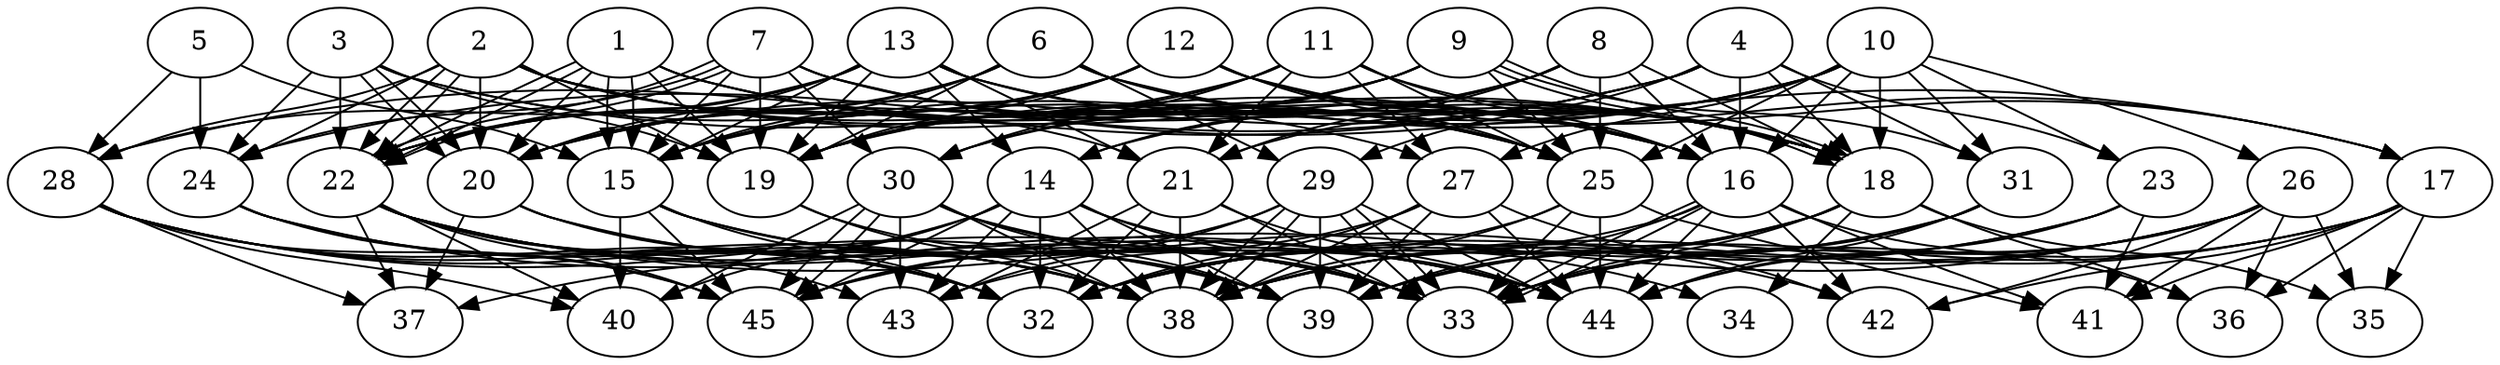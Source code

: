 // DAG automatically generated by daggen at Thu Oct  3 14:07:24 2019
// ./daggen --dot -n 45 --ccr 0.4 --fat 0.7 --regular 0.5 --density 0.9 --mindata 5242880 --maxdata 52428800 
digraph G {
  1 [size="102213120", alpha="0.18", expect_size="40885248"] 
  1 -> 15 [size ="40885248"]
  1 -> 15 [size ="40885248"]
  1 -> 16 [size ="40885248"]
  1 -> 18 [size ="40885248"]
  1 -> 19 [size ="40885248"]
  1 -> 20 [size ="40885248"]
  1 -> 22 [size ="40885248"]
  1 -> 22 [size ="40885248"]
  1 -> 25 [size ="40885248"]
  2 [size="96517120", alpha="0.08", expect_size="38606848"] 
  2 -> 16 [size ="38606848"]
  2 -> 18 [size ="38606848"]
  2 -> 19 [size ="38606848"]
  2 -> 20 [size ="38606848"]
  2 -> 21 [size ="38606848"]
  2 -> 22 [size ="38606848"]
  2 -> 22 [size ="38606848"]
  2 -> 24 [size ="38606848"]
  2 -> 25 [size ="38606848"]
  2 -> 28 [size ="38606848"]
  3 [size="19320320", alpha="0.10", expect_size="7728128"] 
  3 -> 16 [size ="7728128"]
  3 -> 19 [size ="7728128"]
  3 -> 20 [size ="7728128"]
  3 -> 20 [size ="7728128"]
  3 -> 22 [size ="7728128"]
  3 -> 24 [size ="7728128"]
  3 -> 27 [size ="7728128"]
  4 [size="60940800", alpha="0.01", expect_size="24376320"] 
  4 -> 16 [size ="24376320"]
  4 -> 18 [size ="24376320"]
  4 -> 20 [size ="24376320"]
  4 -> 23 [size ="24376320"]
  4 -> 24 [size ="24376320"]
  4 -> 28 [size ="24376320"]
  4 -> 29 [size ="24376320"]
  4 -> 31 [size ="24376320"]
  5 [size="66654720", alpha="0.11", expect_size="26661888"] 
  5 -> 15 [size ="26661888"]
  5 -> 24 [size ="26661888"]
  5 -> 28 [size ="26661888"]
  6 [size="45140480", alpha="0.19", expect_size="18056192"] 
  6 -> 15 [size ="18056192"]
  6 -> 17 [size ="18056192"]
  6 -> 18 [size ="18056192"]
  6 -> 19 [size ="18056192"]
  6 -> 20 [size ="18056192"]
  6 -> 22 [size ="18056192"]
  6 -> 25 [size ="18056192"]
  6 -> 29 [size ="18056192"]
  7 [size="60520960", alpha="0.14", expect_size="24208384"] 
  7 -> 15 [size ="24208384"]
  7 -> 17 [size ="24208384"]
  7 -> 18 [size ="24208384"]
  7 -> 19 [size ="24208384"]
  7 -> 22 [size ="24208384"]
  7 -> 22 [size ="24208384"]
  7 -> 24 [size ="24208384"]
  7 -> 25 [size ="24208384"]
  7 -> 30 [size ="24208384"]
  8 [size="17566720", alpha="0.03", expect_size="7026688"] 
  8 -> 14 [size ="7026688"]
  8 -> 16 [size ="7026688"]
  8 -> 18 [size ="7026688"]
  8 -> 19 [size ="7026688"]
  8 -> 21 [size ="7026688"]
  8 -> 25 [size ="7026688"]
  8 -> 30 [size ="7026688"]
  9 [size="64737280", alpha="0.09", expect_size="25894912"] 
  9 -> 15 [size ="25894912"]
  9 -> 18 [size ="25894912"]
  9 -> 18 [size ="25894912"]
  9 -> 19 [size ="25894912"]
  9 -> 20 [size ="25894912"]
  9 -> 25 [size ="25894912"]
  9 -> 30 [size ="25894912"]
  9 -> 31 [size ="25894912"]
  10 [size="49469440", alpha="0.06", expect_size="19787776"] 
  10 -> 14 [size ="19787776"]
  10 -> 15 [size ="19787776"]
  10 -> 16 [size ="19787776"]
  10 -> 18 [size ="19787776"]
  10 -> 19 [size ="19787776"]
  10 -> 21 [size ="19787776"]
  10 -> 23 [size ="19787776"]
  10 -> 25 [size ="19787776"]
  10 -> 26 [size ="19787776"]
  10 -> 27 [size ="19787776"]
  10 -> 31 [size ="19787776"]
  11 [size="20019200", alpha="0.14", expect_size="8007680"] 
  11 -> 16 [size ="8007680"]
  11 -> 18 [size ="8007680"]
  11 -> 19 [size ="8007680"]
  11 -> 21 [size ="8007680"]
  11 -> 22 [size ="8007680"]
  11 -> 25 [size ="8007680"]
  11 -> 27 [size ="8007680"]
  11 -> 30 [size ="8007680"]
  12 [size="126963200", alpha="0.04", expect_size="50785280"] 
  12 -> 15 [size ="50785280"]
  12 -> 16 [size ="50785280"]
  12 -> 17 [size ="50785280"]
  12 -> 18 [size ="50785280"]
  12 -> 19 [size ="50785280"]
  12 -> 20 [size ="50785280"]
  12 -> 22 [size ="50785280"]
  12 -> 25 [size ="50785280"]
  13 [size="56983040", alpha="0.11", expect_size="22793216"] 
  13 -> 14 [size ="22793216"]
  13 -> 15 [size ="22793216"]
  13 -> 16 [size ="22793216"]
  13 -> 18 [size ="22793216"]
  13 -> 19 [size ="22793216"]
  13 -> 20 [size ="22793216"]
  13 -> 21 [size ="22793216"]
  13 -> 22 [size ="22793216"]
  13 -> 25 [size ="22793216"]
  13 -> 28 [size ="22793216"]
  14 [size="117114880", alpha="0.06", expect_size="46845952"] 
  14 -> 32 [size ="46845952"]
  14 -> 33 [size ="46845952"]
  14 -> 37 [size ="46845952"]
  14 -> 38 [size ="46845952"]
  14 -> 39 [size ="46845952"]
  14 -> 40 [size ="46845952"]
  14 -> 43 [size ="46845952"]
  14 -> 44 [size ="46845952"]
  14 -> 45 [size ="46845952"]
  15 [size="122355200", alpha="0.00", expect_size="48942080"] 
  15 -> 32 [size ="48942080"]
  15 -> 33 [size ="48942080"]
  15 -> 39 [size ="48942080"]
  15 -> 40 [size ="48942080"]
  15 -> 44 [size ="48942080"]
  15 -> 45 [size ="48942080"]
  16 [size="70960640", alpha="0.19", expect_size="28384256"] 
  16 -> 33 [size ="28384256"]
  16 -> 33 [size ="28384256"]
  16 -> 36 [size ="28384256"]
  16 -> 39 [size ="28384256"]
  16 -> 41 [size ="28384256"]
  16 -> 42 [size ="28384256"]
  16 -> 43 [size ="28384256"]
  16 -> 44 [size ="28384256"]
  17 [size="62804480", alpha="0.12", expect_size="25121792"] 
  17 -> 33 [size ="25121792"]
  17 -> 35 [size ="25121792"]
  17 -> 36 [size ="25121792"]
  17 -> 38 [size ="25121792"]
  17 -> 39 [size ="25121792"]
  17 -> 41 [size ="25121792"]
  17 -> 42 [size ="25121792"]
  18 [size="27578880", alpha="0.09", expect_size="11031552"] 
  18 -> 32 [size ="11031552"]
  18 -> 33 [size ="11031552"]
  18 -> 34 [size ="11031552"]
  18 -> 35 [size ="11031552"]
  18 -> 36 [size ="11031552"]
  18 -> 38 [size ="11031552"]
  18 -> 39 [size ="11031552"]
  19 [size="46016000", alpha="0.19", expect_size="18406400"] 
  19 -> 38 [size ="18406400"]
  19 -> 39 [size ="18406400"]
  20 [size="99210240", alpha="0.19", expect_size="39684096"] 
  20 -> 32 [size ="39684096"]
  20 -> 33 [size ="39684096"]
  20 -> 37 [size ="39684096"]
  20 -> 38 [size ="39684096"]
  21 [size="17326080", alpha="0.15", expect_size="6930432"] 
  21 -> 32 [size ="6930432"]
  21 -> 33 [size ="6930432"]
  21 -> 38 [size ="6930432"]
  21 -> 43 [size ="6930432"]
  21 -> 44 [size ="6930432"]
  22 [size="99768320", alpha="0.04", expect_size="39907328"] 
  22 -> 32 [size ="39907328"]
  22 -> 33 [size ="39907328"]
  22 -> 37 [size ="39907328"]
  22 -> 38 [size ="39907328"]
  22 -> 40 [size ="39907328"]
  22 -> 42 [size ="39907328"]
  22 -> 43 [size ="39907328"]
  22 -> 44 [size ="39907328"]
  22 -> 45 [size ="39907328"]
  23 [size="124518400", alpha="0.15", expect_size="49807360"] 
  23 -> 32 [size ="49807360"]
  23 -> 38 [size ="49807360"]
  23 -> 41 [size ="49807360"]
  23 -> 44 [size ="49807360"]
  24 [size="68610560", alpha="0.14", expect_size="27444224"] 
  24 -> 32 [size ="27444224"]
  24 -> 38 [size ="27444224"]
  24 -> 44 [size ="27444224"]
  24 -> 45 [size ="27444224"]
  25 [size="103132160", alpha="0.01", expect_size="41252864"] 
  25 -> 32 [size ="41252864"]
  25 -> 33 [size ="41252864"]
  25 -> 38 [size ="41252864"]
  25 -> 41 [size ="41252864"]
  25 -> 44 [size ="41252864"]
  26 [size="103370240", alpha="0.15", expect_size="41348096"] 
  26 -> 32 [size ="41348096"]
  26 -> 33 [size ="41348096"]
  26 -> 35 [size ="41348096"]
  26 -> 36 [size ="41348096"]
  26 -> 38 [size ="41348096"]
  26 -> 41 [size ="41348096"]
  26 -> 42 [size ="41348096"]
  26 -> 44 [size ="41348096"]
  26 -> 45 [size ="41348096"]
  27 [size="97600000", alpha="0.16", expect_size="39040000"] 
  27 -> 32 [size ="39040000"]
  27 -> 38 [size ="39040000"]
  27 -> 39 [size ="39040000"]
  27 -> 42 [size ="39040000"]
  27 -> 44 [size ="39040000"]
  27 -> 45 [size ="39040000"]
  28 [size="48407040", alpha="0.18", expect_size="19362816"] 
  28 -> 32 [size ="19362816"]
  28 -> 33 [size ="19362816"]
  28 -> 37 [size ="19362816"]
  28 -> 38 [size ="19362816"]
  28 -> 39 [size ="19362816"]
  28 -> 40 [size ="19362816"]
  28 -> 45 [size ="19362816"]
  29 [size="98885120", alpha="0.09", expect_size="39554048"] 
  29 -> 33 [size ="39554048"]
  29 -> 33 [size ="39554048"]
  29 -> 38 [size ="39554048"]
  29 -> 38 [size ="39554048"]
  29 -> 39 [size ="39554048"]
  29 -> 43 [size ="39554048"]
  29 -> 44 [size ="39554048"]
  29 -> 45 [size ="39554048"]
  30 [size="92495360", alpha="0.06", expect_size="36998144"] 
  30 -> 33 [size ="36998144"]
  30 -> 34 [size ="36998144"]
  30 -> 38 [size ="36998144"]
  30 -> 39 [size ="36998144"]
  30 -> 40 [size ="36998144"]
  30 -> 43 [size ="36998144"]
  30 -> 45 [size ="36998144"]
  30 -> 45 [size ="36998144"]
  31 [size="87974400", alpha="0.04", expect_size="35189760"] 
  31 -> 32 [size ="35189760"]
  31 -> 33 [size ="35189760"]
  31 -> 39 [size ="35189760"]
  31 -> 44 [size ="35189760"]
  32 [size="56465920", alpha="0.01", expect_size="22586368"] 
  33 [size="81377280", alpha="0.06", expect_size="32550912"] 
  34 [size="50964480", alpha="0.09", expect_size="20385792"] 
  35 [size="131020800", alpha="0.10", expect_size="52408320"] 
  36 [size="21209600", alpha="0.00", expect_size="8483840"] 
  37 [size="107453440", alpha="0.20", expect_size="42981376"] 
  38 [size="83276800", alpha="0.01", expect_size="33310720"] 
  39 [size="71104000", alpha="0.09", expect_size="28441600"] 
  40 [size="122567680", alpha="0.11", expect_size="49027072"] 
  41 [size="38103040", alpha="0.13", expect_size="15241216"] 
  42 [size="60551680", alpha="0.11", expect_size="24220672"] 
  43 [size="67837440", alpha="0.07", expect_size="27134976"] 
  44 [size="103841280", alpha="0.12", expect_size="41536512"] 
  45 [size="36641280", alpha="0.13", expect_size="14656512"] 
}
